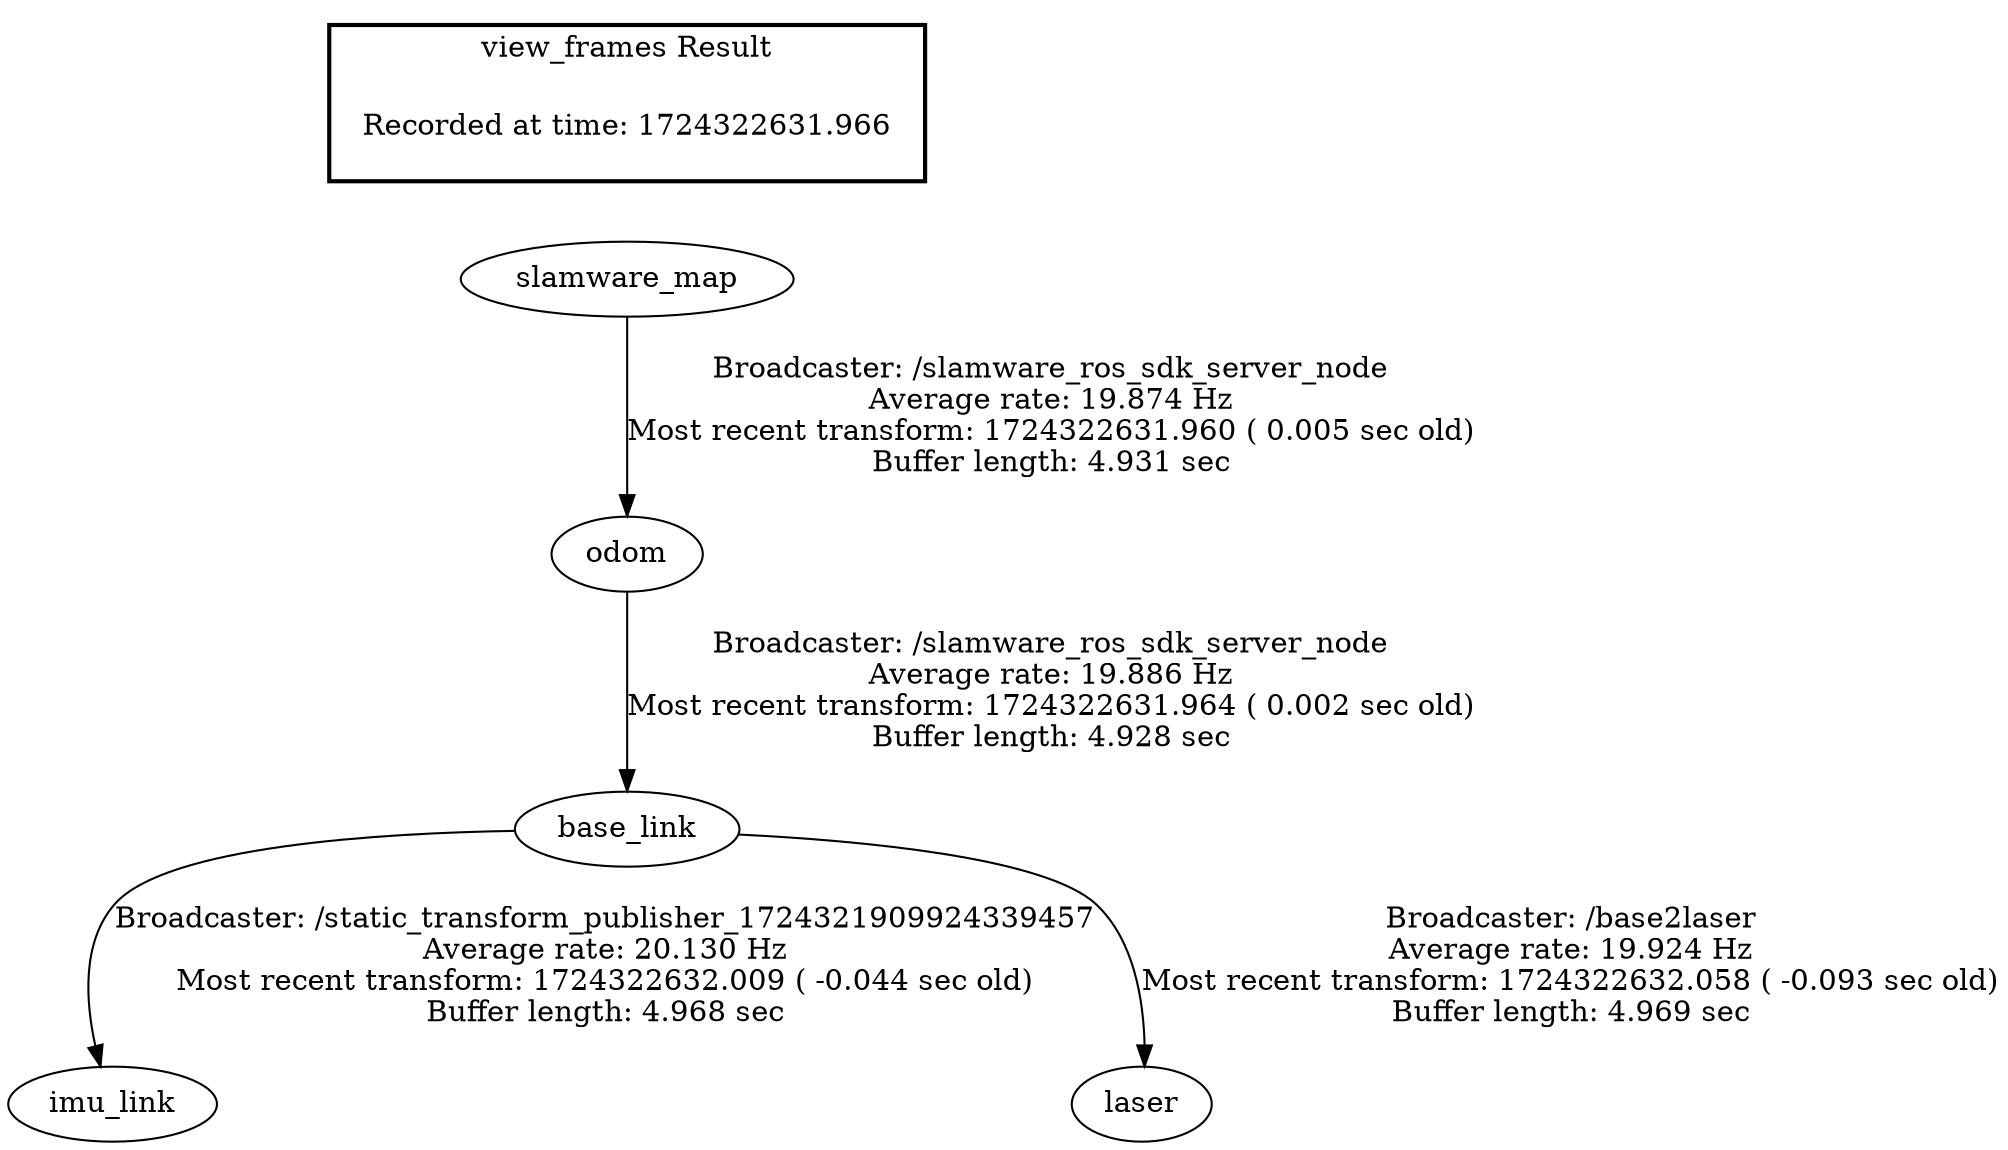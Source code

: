 digraph G {
"base_link" -> "imu_link"[label="Broadcaster: /static_transform_publisher_1724321909924339457\nAverage rate: 20.130 Hz\nMost recent transform: 1724322632.009 ( -0.044 sec old)\nBuffer length: 4.968 sec\n"];
"odom" -> "base_link"[label="Broadcaster: /slamware_ros_sdk_server_node\nAverage rate: 19.886 Hz\nMost recent transform: 1724322631.964 ( 0.002 sec old)\nBuffer length: 4.928 sec\n"];
"slamware_map" -> "odom"[label="Broadcaster: /slamware_ros_sdk_server_node\nAverage rate: 19.874 Hz\nMost recent transform: 1724322631.960 ( 0.005 sec old)\nBuffer length: 4.931 sec\n"];
"base_link" -> "laser"[label="Broadcaster: /base2laser\nAverage rate: 19.924 Hz\nMost recent transform: 1724322632.058 ( -0.093 sec old)\nBuffer length: 4.969 sec\n"];
edge [style=invis];
 subgraph cluster_legend { style=bold; color=black; label ="view_frames Result";
"Recorded at time: 1724322631.966"[ shape=plaintext ] ;
 }->"slamware_map";
}